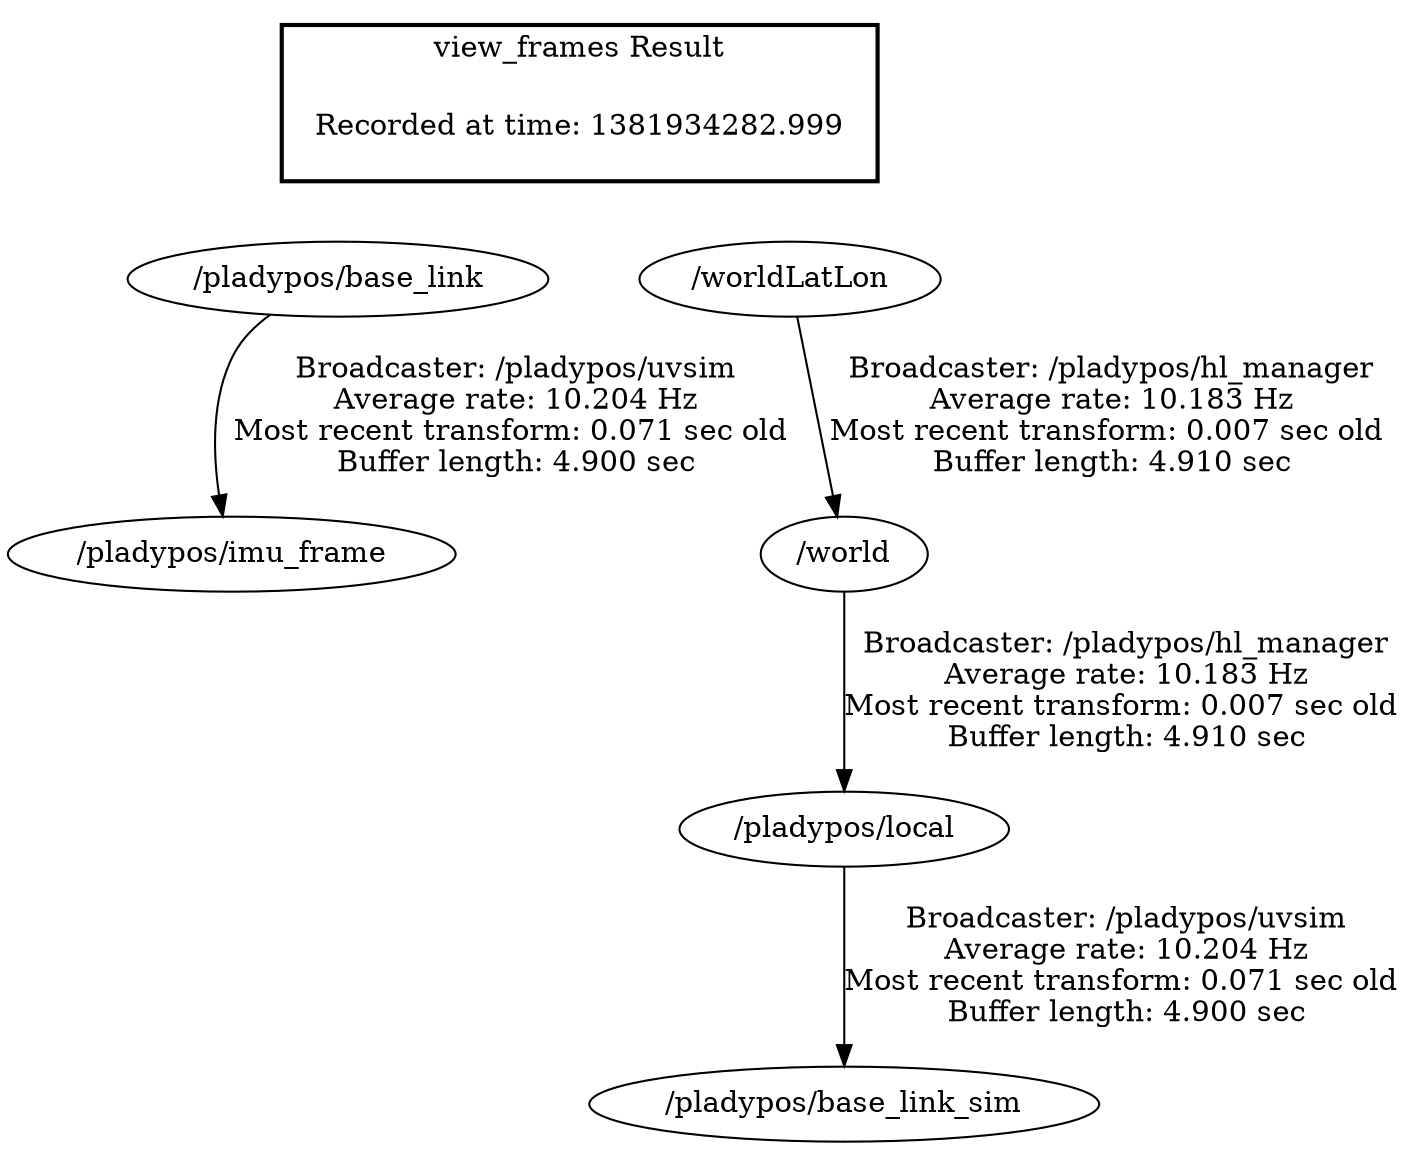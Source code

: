 digraph G {
"/pladypos/base_link" -> "/pladypos/imu_frame"[label="Broadcaster: /pladypos/uvsim\nAverage rate: 10.204 Hz\nMost recent transform: 0.071 sec old \nBuffer length: 4.900 sec\n"];
"/pladypos/local" -> "/pladypos/base_link_sim"[label="Broadcaster: /pladypos/uvsim\nAverage rate: 10.204 Hz\nMost recent transform: 0.071 sec old \nBuffer length: 4.900 sec\n"];
"/world" -> "/pladypos/local"[label="Broadcaster: /pladypos/hl_manager\nAverage rate: 10.183 Hz\nMost recent transform: 0.007 sec old \nBuffer length: 4.910 sec\n"];
"/worldLatLon" -> "/world"[label="Broadcaster: /pladypos/hl_manager\nAverage rate: 10.183 Hz\nMost recent transform: 0.007 sec old \nBuffer length: 4.910 sec\n"];
edge [style=invis];
 subgraph cluster_legend { style=bold; color=black; label ="view_frames Result";
"Recorded at time: 1381934282.999"[ shape=plaintext ] ;
 }->"/pladypos/base_link";
edge [style=invis];
 subgraph cluster_legend { style=bold; color=black; label ="view_frames Result";
"Recorded at time: 1381934282.999"[ shape=plaintext ] ;
 }->"/worldLatLon";
}
